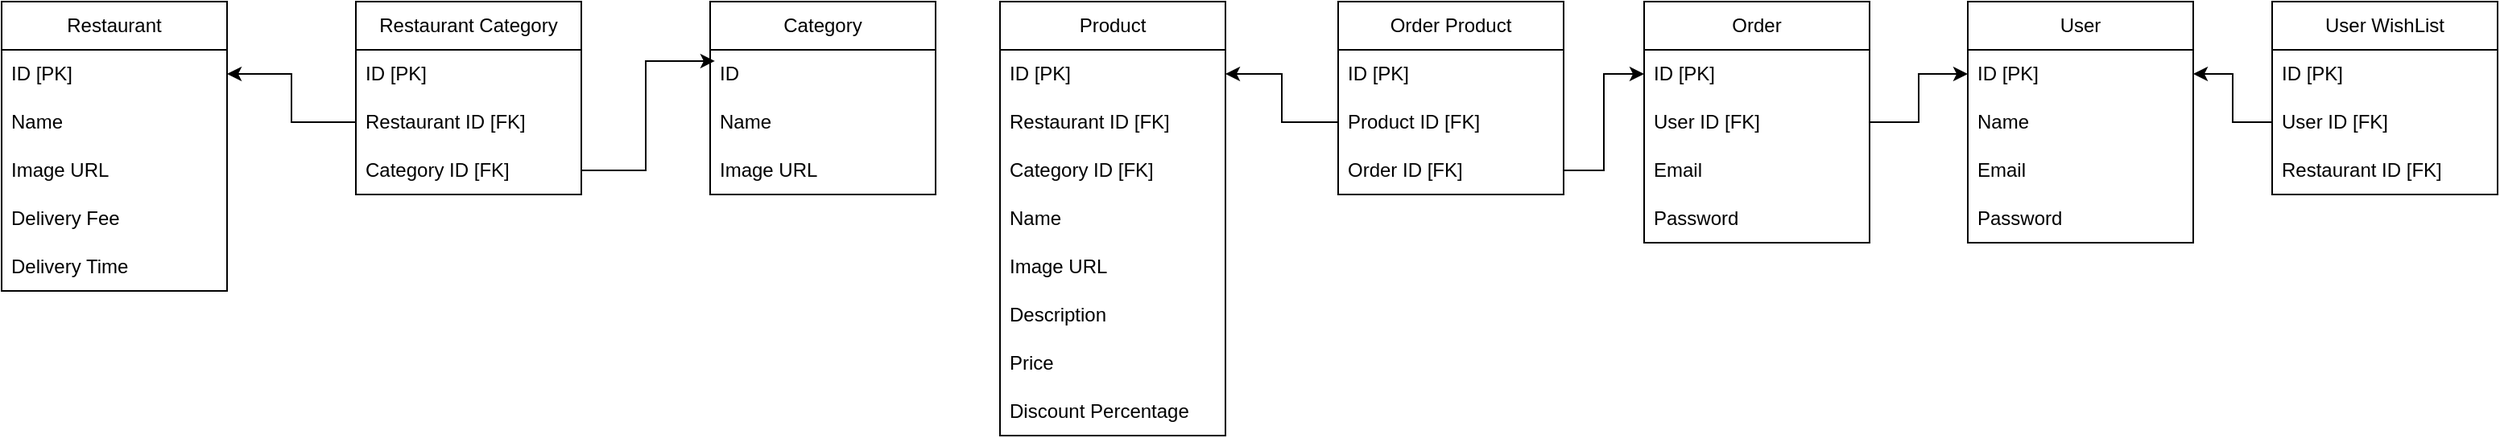 <mxfile version="23.0.2" type="github">
  <diagram id="C5RBs43oDa-KdzZeNtuy" name="Page-1">
    <mxGraphModel dx="880" dy="447" grid="1" gridSize="10" guides="1" tooltips="1" connect="1" arrows="1" fold="1" page="1" pageScale="1" pageWidth="827" pageHeight="1169" math="0" shadow="0">
      <root>
        <mxCell id="WIyWlLk6GJQsqaUBKTNV-0" />
        <mxCell id="WIyWlLk6GJQsqaUBKTNV-1" parent="WIyWlLk6GJQsqaUBKTNV-0" />
        <mxCell id="Q7iMDsyw4Fx0x6pnOgwA-0" value="Restaurant" style="swimlane;fontStyle=0;childLayout=stackLayout;horizontal=1;startSize=30;horizontalStack=0;resizeParent=1;resizeParentMax=0;resizeLast=0;collapsible=1;marginBottom=0;whiteSpace=wrap;html=1;" parent="WIyWlLk6GJQsqaUBKTNV-1" vertex="1">
          <mxGeometry x="20" y="120" width="140" height="180" as="geometry" />
        </mxCell>
        <mxCell id="Q7iMDsyw4Fx0x6pnOgwA-1" value="ID [PK]" style="text;strokeColor=none;fillColor=none;align=left;verticalAlign=middle;spacingLeft=4;spacingRight=4;overflow=hidden;points=[[0,0.5],[1,0.5]];portConstraint=eastwest;rotatable=0;whiteSpace=wrap;html=1;" parent="Q7iMDsyw4Fx0x6pnOgwA-0" vertex="1">
          <mxGeometry y="30" width="140" height="30" as="geometry" />
        </mxCell>
        <mxCell id="Q7iMDsyw4Fx0x6pnOgwA-2" value="Name" style="text;strokeColor=none;fillColor=none;align=left;verticalAlign=middle;spacingLeft=4;spacingRight=4;overflow=hidden;points=[[0,0.5],[1,0.5]];portConstraint=eastwest;rotatable=0;whiteSpace=wrap;html=1;" parent="Q7iMDsyw4Fx0x6pnOgwA-0" vertex="1">
          <mxGeometry y="60" width="140" height="30" as="geometry" />
        </mxCell>
        <mxCell id="Q7iMDsyw4Fx0x6pnOgwA-3" value="Image URL" style="text;strokeColor=none;fillColor=none;align=left;verticalAlign=middle;spacingLeft=4;spacingRight=4;overflow=hidden;points=[[0,0.5],[1,0.5]];portConstraint=eastwest;rotatable=0;whiteSpace=wrap;html=1;" parent="Q7iMDsyw4Fx0x6pnOgwA-0" vertex="1">
          <mxGeometry y="90" width="140" height="30" as="geometry" />
        </mxCell>
        <mxCell id="EPu2ePQqRx_js91XLxBU-0" value="Delivery Fee" style="text;strokeColor=none;fillColor=none;align=left;verticalAlign=middle;spacingLeft=4;spacingRight=4;overflow=hidden;points=[[0,0.5],[1,0.5]];portConstraint=eastwest;rotatable=0;whiteSpace=wrap;html=1;" vertex="1" parent="Q7iMDsyw4Fx0x6pnOgwA-0">
          <mxGeometry y="120" width="140" height="30" as="geometry" />
        </mxCell>
        <mxCell id="EPu2ePQqRx_js91XLxBU-1" value="Delivery Time" style="text;strokeColor=none;fillColor=none;align=left;verticalAlign=middle;spacingLeft=4;spacingRight=4;overflow=hidden;points=[[0,0.5],[1,0.5]];portConstraint=eastwest;rotatable=0;whiteSpace=wrap;html=1;" vertex="1" parent="Q7iMDsyw4Fx0x6pnOgwA-0">
          <mxGeometry y="150" width="140" height="30" as="geometry" />
        </mxCell>
        <mxCell id="Q7iMDsyw4Fx0x6pnOgwA-4" value="Restaurant Category" style="swimlane;fontStyle=0;childLayout=stackLayout;horizontal=1;startSize=30;horizontalStack=0;resizeParent=1;resizeParentMax=0;resizeLast=0;collapsible=1;marginBottom=0;whiteSpace=wrap;html=1;" parent="WIyWlLk6GJQsqaUBKTNV-1" vertex="1">
          <mxGeometry x="240" y="120" width="140" height="120" as="geometry" />
        </mxCell>
        <mxCell id="Q7iMDsyw4Fx0x6pnOgwA-5" value="ID [PK]" style="text;strokeColor=none;fillColor=none;align=left;verticalAlign=middle;spacingLeft=4;spacingRight=4;overflow=hidden;points=[[0,0.5],[1,0.5]];portConstraint=eastwest;rotatable=0;whiteSpace=wrap;html=1;" parent="Q7iMDsyw4Fx0x6pnOgwA-4" vertex="1">
          <mxGeometry y="30" width="140" height="30" as="geometry" />
        </mxCell>
        <mxCell id="Q7iMDsyw4Fx0x6pnOgwA-6" value="Restaurant ID [FK]" style="text;strokeColor=none;fillColor=none;align=left;verticalAlign=middle;spacingLeft=4;spacingRight=4;overflow=hidden;points=[[0,0.5],[1,0.5]];portConstraint=eastwest;rotatable=0;whiteSpace=wrap;html=1;" parent="Q7iMDsyw4Fx0x6pnOgwA-4" vertex="1">
          <mxGeometry y="60" width="140" height="30" as="geometry" />
        </mxCell>
        <mxCell id="Q7iMDsyw4Fx0x6pnOgwA-7" value="Category ID [FK]" style="text;strokeColor=none;fillColor=none;align=left;verticalAlign=middle;spacingLeft=4;spacingRight=4;overflow=hidden;points=[[0,0.5],[1,0.5]];portConstraint=eastwest;rotatable=0;whiteSpace=wrap;html=1;" parent="Q7iMDsyw4Fx0x6pnOgwA-4" vertex="1">
          <mxGeometry y="90" width="140" height="30" as="geometry" />
        </mxCell>
        <mxCell id="Q7iMDsyw4Fx0x6pnOgwA-11" value="Product" style="swimlane;fontStyle=0;childLayout=stackLayout;horizontal=1;startSize=30;horizontalStack=0;resizeParent=1;resizeParentMax=0;resizeLast=0;collapsible=1;marginBottom=0;whiteSpace=wrap;html=1;" parent="WIyWlLk6GJQsqaUBKTNV-1" vertex="1">
          <mxGeometry x="640" y="120" width="140" height="270" as="geometry" />
        </mxCell>
        <mxCell id="Q7iMDsyw4Fx0x6pnOgwA-12" value="ID [PK]" style="text;strokeColor=none;fillColor=none;align=left;verticalAlign=middle;spacingLeft=4;spacingRight=4;overflow=hidden;points=[[0,0.5],[1,0.5]];portConstraint=eastwest;rotatable=0;whiteSpace=wrap;html=1;" parent="Q7iMDsyw4Fx0x6pnOgwA-11" vertex="1">
          <mxGeometry y="30" width="140" height="30" as="geometry" />
        </mxCell>
        <mxCell id="Q7iMDsyw4Fx0x6pnOgwA-13" value="Restaurant ID [FK]" style="text;strokeColor=none;fillColor=none;align=left;verticalAlign=middle;spacingLeft=4;spacingRight=4;overflow=hidden;points=[[0,0.5],[1,0.5]];portConstraint=eastwest;rotatable=0;whiteSpace=wrap;html=1;" parent="Q7iMDsyw4Fx0x6pnOgwA-11" vertex="1">
          <mxGeometry y="60" width="140" height="30" as="geometry" />
        </mxCell>
        <mxCell id="Q7iMDsyw4Fx0x6pnOgwA-17" value="Category ID [FK]" style="text;strokeColor=none;fillColor=none;align=left;verticalAlign=middle;spacingLeft=4;spacingRight=4;overflow=hidden;points=[[0,0.5],[1,0.5]];portConstraint=eastwest;rotatable=0;whiteSpace=wrap;html=1;" parent="Q7iMDsyw4Fx0x6pnOgwA-11" vertex="1">
          <mxGeometry y="90" width="140" height="30" as="geometry" />
        </mxCell>
        <mxCell id="Q7iMDsyw4Fx0x6pnOgwA-18" value="Name" style="text;strokeColor=none;fillColor=none;align=left;verticalAlign=middle;spacingLeft=4;spacingRight=4;overflow=hidden;points=[[0,0.5],[1,0.5]];portConstraint=eastwest;rotatable=0;whiteSpace=wrap;html=1;" parent="Q7iMDsyw4Fx0x6pnOgwA-11" vertex="1">
          <mxGeometry y="120" width="140" height="30" as="geometry" />
        </mxCell>
        <mxCell id="Q7iMDsyw4Fx0x6pnOgwA-19" value="Image URL" style="text;strokeColor=none;fillColor=none;align=left;verticalAlign=middle;spacingLeft=4;spacingRight=4;overflow=hidden;points=[[0,0.5],[1,0.5]];portConstraint=eastwest;rotatable=0;whiteSpace=wrap;html=1;" parent="Q7iMDsyw4Fx0x6pnOgwA-11" vertex="1">
          <mxGeometry y="150" width="140" height="30" as="geometry" />
        </mxCell>
        <mxCell id="EPu2ePQqRx_js91XLxBU-6" value="Description" style="text;strokeColor=none;fillColor=none;align=left;verticalAlign=middle;spacingLeft=4;spacingRight=4;overflow=hidden;points=[[0,0.5],[1,0.5]];portConstraint=eastwest;rotatable=0;whiteSpace=wrap;html=1;" vertex="1" parent="Q7iMDsyw4Fx0x6pnOgwA-11">
          <mxGeometry y="180" width="140" height="30" as="geometry" />
        </mxCell>
        <mxCell id="EPu2ePQqRx_js91XLxBU-7" value="Price" style="text;strokeColor=none;fillColor=none;align=left;verticalAlign=middle;spacingLeft=4;spacingRight=4;overflow=hidden;points=[[0,0.5],[1,0.5]];portConstraint=eastwest;rotatable=0;whiteSpace=wrap;html=1;" vertex="1" parent="Q7iMDsyw4Fx0x6pnOgwA-11">
          <mxGeometry y="210" width="140" height="30" as="geometry" />
        </mxCell>
        <mxCell id="EPu2ePQqRx_js91XLxBU-8" value="Discount Percentage" style="text;strokeColor=none;fillColor=none;align=left;verticalAlign=middle;spacingLeft=4;spacingRight=4;overflow=hidden;points=[[0,0.5],[1,0.5]];portConstraint=eastwest;rotatable=0;whiteSpace=wrap;html=1;" vertex="1" parent="Q7iMDsyw4Fx0x6pnOgwA-11">
          <mxGeometry y="240" width="140" height="30" as="geometry" />
        </mxCell>
        <mxCell id="Q7iMDsyw4Fx0x6pnOgwA-20" value="User" style="swimlane;fontStyle=0;childLayout=stackLayout;horizontal=1;startSize=30;horizontalStack=0;resizeParent=1;resizeParentMax=0;resizeLast=0;collapsible=1;marginBottom=0;whiteSpace=wrap;html=1;" parent="WIyWlLk6GJQsqaUBKTNV-1" vertex="1">
          <mxGeometry x="1241" y="120" width="140" height="150" as="geometry" />
        </mxCell>
        <mxCell id="Q7iMDsyw4Fx0x6pnOgwA-21" value="ID [PK]" style="text;strokeColor=none;fillColor=none;align=left;verticalAlign=middle;spacingLeft=4;spacingRight=4;overflow=hidden;points=[[0,0.5],[1,0.5]];portConstraint=eastwest;rotatable=0;whiteSpace=wrap;html=1;" parent="Q7iMDsyw4Fx0x6pnOgwA-20" vertex="1">
          <mxGeometry y="30" width="140" height="30" as="geometry" />
        </mxCell>
        <mxCell id="Q7iMDsyw4Fx0x6pnOgwA-22" value="Name" style="text;strokeColor=none;fillColor=none;align=left;verticalAlign=middle;spacingLeft=4;spacingRight=4;overflow=hidden;points=[[0,0.5],[1,0.5]];portConstraint=eastwest;rotatable=0;whiteSpace=wrap;html=1;" parent="Q7iMDsyw4Fx0x6pnOgwA-20" vertex="1">
          <mxGeometry y="60" width="140" height="30" as="geometry" />
        </mxCell>
        <mxCell id="Q7iMDsyw4Fx0x6pnOgwA-23" value="Email" style="text;strokeColor=none;fillColor=none;align=left;verticalAlign=middle;spacingLeft=4;spacingRight=4;overflow=hidden;points=[[0,0.5],[1,0.5]];portConstraint=eastwest;rotatable=0;whiteSpace=wrap;html=1;" parent="Q7iMDsyw4Fx0x6pnOgwA-20" vertex="1">
          <mxGeometry y="90" width="140" height="30" as="geometry" />
        </mxCell>
        <mxCell id="Q7iMDsyw4Fx0x6pnOgwA-24" value="Password" style="text;strokeColor=none;fillColor=none;align=left;verticalAlign=middle;spacingLeft=4;spacingRight=4;overflow=hidden;points=[[0,0.5],[1,0.5]];portConstraint=eastwest;rotatable=0;whiteSpace=wrap;html=1;" parent="Q7iMDsyw4Fx0x6pnOgwA-20" vertex="1">
          <mxGeometry y="120" width="140" height="30" as="geometry" />
        </mxCell>
        <mxCell id="Q7iMDsyw4Fx0x6pnOgwA-26" value="Category" style="swimlane;fontStyle=0;childLayout=stackLayout;horizontal=1;startSize=30;horizontalStack=0;resizeParent=1;resizeParentMax=0;resizeLast=0;collapsible=1;marginBottom=0;whiteSpace=wrap;html=1;" parent="WIyWlLk6GJQsqaUBKTNV-1" vertex="1">
          <mxGeometry x="460" y="120" width="140" height="120" as="geometry" />
        </mxCell>
        <mxCell id="Q7iMDsyw4Fx0x6pnOgwA-27" value="ID" style="text;strokeColor=none;fillColor=none;align=left;verticalAlign=middle;spacingLeft=4;spacingRight=4;overflow=hidden;points=[[0,0.5],[1,0.5]];portConstraint=eastwest;rotatable=0;whiteSpace=wrap;html=1;" parent="Q7iMDsyw4Fx0x6pnOgwA-26" vertex="1">
          <mxGeometry y="30" width="140" height="30" as="geometry" />
        </mxCell>
        <mxCell id="Q7iMDsyw4Fx0x6pnOgwA-28" value="Name" style="text;strokeColor=none;fillColor=none;align=left;verticalAlign=middle;spacingLeft=4;spacingRight=4;overflow=hidden;points=[[0,0.5],[1,0.5]];portConstraint=eastwest;rotatable=0;whiteSpace=wrap;html=1;" parent="Q7iMDsyw4Fx0x6pnOgwA-26" vertex="1">
          <mxGeometry y="60" width="140" height="30" as="geometry" />
        </mxCell>
        <mxCell id="Q7iMDsyw4Fx0x6pnOgwA-29" value="Image URL" style="text;strokeColor=none;fillColor=none;align=left;verticalAlign=middle;spacingLeft=4;spacingRight=4;overflow=hidden;points=[[0,0.5],[1,0.5]];portConstraint=eastwest;rotatable=0;whiteSpace=wrap;html=1;" parent="Q7iMDsyw4Fx0x6pnOgwA-26" vertex="1">
          <mxGeometry y="90" width="140" height="30" as="geometry" />
        </mxCell>
        <mxCell id="EPu2ePQqRx_js91XLxBU-4" style="edgeStyle=orthogonalEdgeStyle;rounded=0;orthogonalLoop=1;jettySize=auto;html=1;" edge="1" parent="WIyWlLk6GJQsqaUBKTNV-1" source="Q7iMDsyw4Fx0x6pnOgwA-6" target="Q7iMDsyw4Fx0x6pnOgwA-1">
          <mxGeometry relative="1" as="geometry" />
        </mxCell>
        <mxCell id="EPu2ePQqRx_js91XLxBU-5" style="edgeStyle=orthogonalEdgeStyle;rounded=0;orthogonalLoop=1;jettySize=auto;html=1;entryX=0.021;entryY=0.233;entryDx=0;entryDy=0;entryPerimeter=0;" edge="1" parent="WIyWlLk6GJQsqaUBKTNV-1" source="Q7iMDsyw4Fx0x6pnOgwA-7" target="Q7iMDsyw4Fx0x6pnOgwA-27">
          <mxGeometry relative="1" as="geometry" />
        </mxCell>
        <mxCell id="EPu2ePQqRx_js91XLxBU-9" value="Order" style="swimlane;fontStyle=0;childLayout=stackLayout;horizontal=1;startSize=30;horizontalStack=0;resizeParent=1;resizeParentMax=0;resizeLast=0;collapsible=1;marginBottom=0;whiteSpace=wrap;html=1;" vertex="1" parent="WIyWlLk6GJQsqaUBKTNV-1">
          <mxGeometry x="1040" y="120" width="140" height="150" as="geometry" />
        </mxCell>
        <mxCell id="EPu2ePQqRx_js91XLxBU-10" value="ID [PK]" style="text;strokeColor=none;fillColor=none;align=left;verticalAlign=middle;spacingLeft=4;spacingRight=4;overflow=hidden;points=[[0,0.5],[1,0.5]];portConstraint=eastwest;rotatable=0;whiteSpace=wrap;html=1;" vertex="1" parent="EPu2ePQqRx_js91XLxBU-9">
          <mxGeometry y="30" width="140" height="30" as="geometry" />
        </mxCell>
        <mxCell id="EPu2ePQqRx_js91XLxBU-11" value="User ID [FK]" style="text;strokeColor=none;fillColor=none;align=left;verticalAlign=middle;spacingLeft=4;spacingRight=4;overflow=hidden;points=[[0,0.5],[1,0.5]];portConstraint=eastwest;rotatable=0;whiteSpace=wrap;html=1;" vertex="1" parent="EPu2ePQqRx_js91XLxBU-9">
          <mxGeometry y="60" width="140" height="30" as="geometry" />
        </mxCell>
        <mxCell id="EPu2ePQqRx_js91XLxBU-12" value="Email" style="text;strokeColor=none;fillColor=none;align=left;verticalAlign=middle;spacingLeft=4;spacingRight=4;overflow=hidden;points=[[0,0.5],[1,0.5]];portConstraint=eastwest;rotatable=0;whiteSpace=wrap;html=1;" vertex="1" parent="EPu2ePQqRx_js91XLxBU-9">
          <mxGeometry y="90" width="140" height="30" as="geometry" />
        </mxCell>
        <mxCell id="EPu2ePQqRx_js91XLxBU-13" value="Password" style="text;strokeColor=none;fillColor=none;align=left;verticalAlign=middle;spacingLeft=4;spacingRight=4;overflow=hidden;points=[[0,0.5],[1,0.5]];portConstraint=eastwest;rotatable=0;whiteSpace=wrap;html=1;" vertex="1" parent="EPu2ePQqRx_js91XLxBU-9">
          <mxGeometry y="120" width="140" height="30" as="geometry" />
        </mxCell>
        <mxCell id="EPu2ePQqRx_js91XLxBU-14" value="Order Product" style="swimlane;fontStyle=0;childLayout=stackLayout;horizontal=1;startSize=30;horizontalStack=0;resizeParent=1;resizeParentMax=0;resizeLast=0;collapsible=1;marginBottom=0;whiteSpace=wrap;html=1;" vertex="1" parent="WIyWlLk6GJQsqaUBKTNV-1">
          <mxGeometry x="850" y="120" width="140" height="120" as="geometry" />
        </mxCell>
        <mxCell id="EPu2ePQqRx_js91XLxBU-15" value="ID [PK]" style="text;strokeColor=none;fillColor=none;align=left;verticalAlign=middle;spacingLeft=4;spacingRight=4;overflow=hidden;points=[[0,0.5],[1,0.5]];portConstraint=eastwest;rotatable=0;whiteSpace=wrap;html=1;" vertex="1" parent="EPu2ePQqRx_js91XLxBU-14">
          <mxGeometry y="30" width="140" height="30" as="geometry" />
        </mxCell>
        <mxCell id="EPu2ePQqRx_js91XLxBU-16" value="Product ID [FK]" style="text;strokeColor=none;fillColor=none;align=left;verticalAlign=middle;spacingLeft=4;spacingRight=4;overflow=hidden;points=[[0,0.5],[1,0.5]];portConstraint=eastwest;rotatable=0;whiteSpace=wrap;html=1;" vertex="1" parent="EPu2ePQqRx_js91XLxBU-14">
          <mxGeometry y="60" width="140" height="30" as="geometry" />
        </mxCell>
        <mxCell id="EPu2ePQqRx_js91XLxBU-17" value="Order ID [FK]" style="text;strokeColor=none;fillColor=none;align=left;verticalAlign=middle;spacingLeft=4;spacingRight=4;overflow=hidden;points=[[0,0.5],[1,0.5]];portConstraint=eastwest;rotatable=0;whiteSpace=wrap;html=1;" vertex="1" parent="EPu2ePQqRx_js91XLxBU-14">
          <mxGeometry y="90" width="140" height="30" as="geometry" />
        </mxCell>
        <mxCell id="EPu2ePQqRx_js91XLxBU-20" style="edgeStyle=orthogonalEdgeStyle;rounded=0;orthogonalLoop=1;jettySize=auto;html=1;" edge="1" parent="WIyWlLk6GJQsqaUBKTNV-1" source="EPu2ePQqRx_js91XLxBU-16" target="Q7iMDsyw4Fx0x6pnOgwA-12">
          <mxGeometry relative="1" as="geometry" />
        </mxCell>
        <mxCell id="EPu2ePQqRx_js91XLxBU-21" style="edgeStyle=orthogonalEdgeStyle;rounded=0;orthogonalLoop=1;jettySize=auto;html=1;" edge="1" parent="WIyWlLk6GJQsqaUBKTNV-1" source="EPu2ePQqRx_js91XLxBU-17" target="EPu2ePQqRx_js91XLxBU-10">
          <mxGeometry relative="1" as="geometry" />
        </mxCell>
        <mxCell id="EPu2ePQqRx_js91XLxBU-22" style="edgeStyle=orthogonalEdgeStyle;rounded=0;orthogonalLoop=1;jettySize=auto;html=1;" edge="1" parent="WIyWlLk6GJQsqaUBKTNV-1" source="EPu2ePQqRx_js91XLxBU-11" target="Q7iMDsyw4Fx0x6pnOgwA-21">
          <mxGeometry relative="1" as="geometry" />
        </mxCell>
        <mxCell id="EPu2ePQqRx_js91XLxBU-23" value="User WishList" style="swimlane;fontStyle=0;childLayout=stackLayout;horizontal=1;startSize=30;horizontalStack=0;resizeParent=1;resizeParentMax=0;resizeLast=0;collapsible=1;marginBottom=0;whiteSpace=wrap;html=1;" vertex="1" parent="WIyWlLk6GJQsqaUBKTNV-1">
          <mxGeometry x="1430" y="120" width="140" height="120" as="geometry" />
        </mxCell>
        <mxCell id="EPu2ePQqRx_js91XLxBU-24" value="ID [PK]" style="text;strokeColor=none;fillColor=none;align=left;verticalAlign=middle;spacingLeft=4;spacingRight=4;overflow=hidden;points=[[0,0.5],[1,0.5]];portConstraint=eastwest;rotatable=0;whiteSpace=wrap;html=1;" vertex="1" parent="EPu2ePQqRx_js91XLxBU-23">
          <mxGeometry y="30" width="140" height="30" as="geometry" />
        </mxCell>
        <mxCell id="EPu2ePQqRx_js91XLxBU-25" value="User ID [FK]" style="text;strokeColor=none;fillColor=none;align=left;verticalAlign=middle;spacingLeft=4;spacingRight=4;overflow=hidden;points=[[0,0.5],[1,0.5]];portConstraint=eastwest;rotatable=0;whiteSpace=wrap;html=1;" vertex="1" parent="EPu2ePQqRx_js91XLxBU-23">
          <mxGeometry y="60" width="140" height="30" as="geometry" />
        </mxCell>
        <mxCell id="EPu2ePQqRx_js91XLxBU-26" value="Restaurant ID [FK]" style="text;strokeColor=none;fillColor=none;align=left;verticalAlign=middle;spacingLeft=4;spacingRight=4;overflow=hidden;points=[[0,0.5],[1,0.5]];portConstraint=eastwest;rotatable=0;whiteSpace=wrap;html=1;" vertex="1" parent="EPu2ePQqRx_js91XLxBU-23">
          <mxGeometry y="90" width="140" height="30" as="geometry" />
        </mxCell>
        <mxCell id="EPu2ePQqRx_js91XLxBU-29" style="edgeStyle=orthogonalEdgeStyle;rounded=0;orthogonalLoop=1;jettySize=auto;html=1;entryX=1;entryY=0.5;entryDx=0;entryDy=0;" edge="1" parent="WIyWlLk6GJQsqaUBKTNV-1" source="EPu2ePQqRx_js91XLxBU-25" target="Q7iMDsyw4Fx0x6pnOgwA-21">
          <mxGeometry relative="1" as="geometry" />
        </mxCell>
      </root>
    </mxGraphModel>
  </diagram>
</mxfile>
